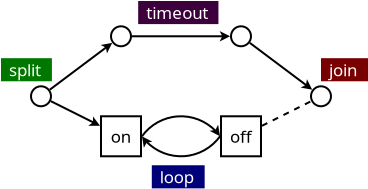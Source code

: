 <?xml version="1.0" encoding="UTF-8"?>
<dia:diagram xmlns:dia="http://www.lysator.liu.se/~alla/dia/">
  <dia:layer name="Background" visible="true" active="true">
    <dia:object type="Standard - Ellipse" version="0" id="O0">
      <dia:attribute name="obj_pos">
        <dia:point val="16.5,11.5"/>
      </dia:attribute>
      <dia:attribute name="obj_bb">
        <dia:rectangle val="16.45,11.45;17.55,12.55"/>
      </dia:attribute>
      <dia:attribute name="elem_corner">
        <dia:point val="16.5,11.5"/>
      </dia:attribute>
      <dia:attribute name="elem_width">
        <dia:real val="1"/>
      </dia:attribute>
      <dia:attribute name="elem_height">
        <dia:real val="1"/>
      </dia:attribute>
    </dia:object>
    <dia:object type="Standard - Ellipse" version="0" id="O1">
      <dia:attribute name="obj_pos">
        <dia:point val="30.5,11.5"/>
      </dia:attribute>
      <dia:attribute name="obj_bb">
        <dia:rectangle val="30.45,11.45;31.55,12.55"/>
      </dia:attribute>
      <dia:attribute name="elem_corner">
        <dia:point val="30.5,11.5"/>
      </dia:attribute>
      <dia:attribute name="elem_width">
        <dia:real val="1"/>
      </dia:attribute>
      <dia:attribute name="elem_height">
        <dia:real val="1"/>
      </dia:attribute>
    </dia:object>
    <dia:object type="Standard - Ellipse" version="0" id="O2">
      <dia:attribute name="obj_pos">
        <dia:point val="20.5,8.5"/>
      </dia:attribute>
      <dia:attribute name="obj_bb">
        <dia:rectangle val="20.45,8.45;21.55,9.55"/>
      </dia:attribute>
      <dia:attribute name="elem_corner">
        <dia:point val="20.5,8.5"/>
      </dia:attribute>
      <dia:attribute name="elem_width">
        <dia:real val="1"/>
      </dia:attribute>
      <dia:attribute name="elem_height">
        <dia:real val="1"/>
      </dia:attribute>
    </dia:object>
    <dia:object type="Standard - Ellipse" version="0" id="O3">
      <dia:attribute name="obj_pos">
        <dia:point val="26.5,8.5"/>
      </dia:attribute>
      <dia:attribute name="obj_bb">
        <dia:rectangle val="26.45,8.45;27.55,9.55"/>
      </dia:attribute>
      <dia:attribute name="elem_corner">
        <dia:point val="26.5,8.5"/>
      </dia:attribute>
      <dia:attribute name="elem_width">
        <dia:real val="1"/>
      </dia:attribute>
      <dia:attribute name="elem_height">
        <dia:real val="1"/>
      </dia:attribute>
    </dia:object>
    <dia:object type="Standard - Line" version="0" id="O4">
      <dia:attribute name="obj_pos">
        <dia:point val="21.545,9"/>
      </dia:attribute>
      <dia:attribute name="obj_bb">
        <dia:rectangle val="21.495,8.738;26.567,9.262"/>
      </dia:attribute>
      <dia:attribute name="conn_endpoints">
        <dia:point val="21.545,9"/>
        <dia:point val="26.455,9"/>
      </dia:attribute>
      <dia:attribute name="numcp">
        <dia:int val="1"/>
      </dia:attribute>
      <dia:attribute name="end_arrow">
        <dia:enum val="22"/>
      </dia:attribute>
      <dia:attribute name="end_arrow_length">
        <dia:real val="0.3"/>
      </dia:attribute>
      <dia:attribute name="end_arrow_width">
        <dia:real val="0.3"/>
      </dia:attribute>
      <dia:connections>
        <dia:connection handle="0" to="O2" connection="8"/>
        <dia:connection handle="1" to="O3" connection="8"/>
      </dia:connections>
    </dia:object>
    <dia:group>
      <dia:object type="Standard - Box" version="0" id="O5">
        <dia:attribute name="obj_pos">
          <dia:point val="20,13"/>
        </dia:attribute>
        <dia:attribute name="obj_bb">
          <dia:rectangle val="19.95,12.95;22.05,15.05"/>
        </dia:attribute>
        <dia:attribute name="elem_corner">
          <dia:point val="20,13"/>
        </dia:attribute>
        <dia:attribute name="elem_width">
          <dia:real val="2"/>
        </dia:attribute>
        <dia:attribute name="elem_height">
          <dia:real val="2"/>
        </dia:attribute>
        <dia:attribute name="show_background">
          <dia:boolean val="true"/>
        </dia:attribute>
      </dia:object>
      <dia:object type="Standard - Text" version="1" id="O6">
        <dia:attribute name="obj_pos">
          <dia:point val="21,14"/>
        </dia:attribute>
        <dia:attribute name="obj_bb">
          <dia:rectangle val="20.473,13.506;21.527,14.494"/>
        </dia:attribute>
        <dia:attribute name="text">
          <dia:composite type="text">
            <dia:attribute name="string">
              <dia:string>#on#</dia:string>
            </dia:attribute>
            <dia:attribute name="font">
              <dia:font family="sans" style="0" name="Helvetica"/>
            </dia:attribute>
            <dia:attribute name="height">
              <dia:real val="1.058"/>
            </dia:attribute>
            <dia:attribute name="pos">
              <dia:point val="21,14.294"/>
            </dia:attribute>
            <dia:attribute name="color">
              <dia:color val="#000000"/>
            </dia:attribute>
            <dia:attribute name="alignment">
              <dia:enum val="1"/>
            </dia:attribute>
          </dia:composite>
        </dia:attribute>
        <dia:attribute name="valign">
          <dia:enum val="2"/>
        </dia:attribute>
        <dia:connections>
          <dia:connection handle="0" to="O5" connection="8"/>
        </dia:connections>
      </dia:object>
    </dia:group>
    <dia:group>
      <dia:object type="Standard - Box" version="0" id="O7">
        <dia:attribute name="obj_pos">
          <dia:point val="26,13"/>
        </dia:attribute>
        <dia:attribute name="obj_bb">
          <dia:rectangle val="25.95,12.95;28.05,15.05"/>
        </dia:attribute>
        <dia:attribute name="elem_corner">
          <dia:point val="26,13"/>
        </dia:attribute>
        <dia:attribute name="elem_width">
          <dia:real val="2"/>
        </dia:attribute>
        <dia:attribute name="elem_height">
          <dia:real val="2"/>
        </dia:attribute>
        <dia:attribute name="show_background">
          <dia:boolean val="true"/>
        </dia:attribute>
      </dia:object>
      <dia:object type="Standard - Text" version="1" id="O8">
        <dia:attribute name="obj_pos">
          <dia:point val="27,14"/>
        </dia:attribute>
        <dia:attribute name="obj_bb">
          <dia:rectangle val="26.45,13.506;27.55,14.494"/>
        </dia:attribute>
        <dia:attribute name="text">
          <dia:composite type="text">
            <dia:attribute name="string">
              <dia:string>#off#</dia:string>
            </dia:attribute>
            <dia:attribute name="font">
              <dia:font family="sans" style="0" name="Helvetica"/>
            </dia:attribute>
            <dia:attribute name="height">
              <dia:real val="1.058"/>
            </dia:attribute>
            <dia:attribute name="pos">
              <dia:point val="27,14.294"/>
            </dia:attribute>
            <dia:attribute name="color">
              <dia:color val="#000000"/>
            </dia:attribute>
            <dia:attribute name="alignment">
              <dia:enum val="1"/>
            </dia:attribute>
          </dia:composite>
        </dia:attribute>
        <dia:attribute name="valign">
          <dia:enum val="2"/>
        </dia:attribute>
        <dia:connections>
          <dia:connection handle="0" to="O7" connection="8"/>
        </dia:connections>
      </dia:object>
    </dia:group>
    <dia:object type="Standard - Line" version="0" id="O9">
      <dia:attribute name="obj_pos">
        <dia:point val="28.049,13.476"/>
      </dia:attribute>
      <dia:attribute name="obj_bb">
        <dia:rectangle val="27.982,12.177;30.579,13.543"/>
      </dia:attribute>
      <dia:attribute name="conn_endpoints">
        <dia:point val="28.049,13.476"/>
        <dia:point val="30.512,12.244"/>
      </dia:attribute>
      <dia:attribute name="numcp">
        <dia:int val="1"/>
      </dia:attribute>
      <dia:attribute name="line_style">
        <dia:enum val="4"/>
      </dia:attribute>
      <dia:attribute name="dashlength">
        <dia:real val="3.0"/>
      </dia:attribute>
      <dia:connections>
        <dia:connection handle="0" to="O7" connection="8"/>
        <dia:connection handle="1" to="O1" connection="8"/>
      </dia:connections>
    </dia:object>
    <dia:object type="Standard - Line" version="0" id="O10">
      <dia:attribute name="obj_pos">
        <dia:point val="27.44,9.33"/>
      </dia:attribute>
      <dia:attribute name="obj_bb">
        <dia:rectangle val="27.37,9.26;30.649,11.74"/>
      </dia:attribute>
      <dia:attribute name="conn_endpoints">
        <dia:point val="27.44,9.33"/>
        <dia:point val="30.56,11.67"/>
      </dia:attribute>
      <dia:attribute name="numcp">
        <dia:int val="1"/>
      </dia:attribute>
      <dia:attribute name="end_arrow">
        <dia:enum val="22"/>
      </dia:attribute>
      <dia:attribute name="end_arrow_length">
        <dia:real val="0.3"/>
      </dia:attribute>
      <dia:attribute name="end_arrow_width">
        <dia:real val="0.3"/>
      </dia:attribute>
      <dia:connections>
        <dia:connection handle="0" to="O3" connection="8"/>
        <dia:connection handle="1" to="O1" connection="8"/>
      </dia:connections>
    </dia:object>
    <dia:object type="Standard - Line" version="0" id="O11">
      <dia:attribute name="obj_pos">
        <dia:point val="17.44,11.67"/>
      </dia:attribute>
      <dia:attribute name="obj_bb">
        <dia:rectangle val="17.37,9.26;20.649,11.74"/>
      </dia:attribute>
      <dia:attribute name="conn_endpoints">
        <dia:point val="17.44,11.67"/>
        <dia:point val="20.56,9.33"/>
      </dia:attribute>
      <dia:attribute name="numcp">
        <dia:int val="1"/>
      </dia:attribute>
      <dia:attribute name="end_arrow">
        <dia:enum val="22"/>
      </dia:attribute>
      <dia:attribute name="end_arrow_length">
        <dia:real val="0.3"/>
      </dia:attribute>
      <dia:attribute name="end_arrow_width">
        <dia:real val="0.3"/>
      </dia:attribute>
      <dia:connections>
        <dia:connection handle="0" to="O0" connection="8"/>
        <dia:connection handle="1" to="O2" connection="8"/>
      </dia:connections>
    </dia:object>
    <dia:object type="Standard - Line" version="0" id="O12">
      <dia:attribute name="obj_pos">
        <dia:point val="17.488,12.244"/>
      </dia:attribute>
      <dia:attribute name="obj_bb">
        <dia:rectangle val="17.421,12.177;20.051,13.546"/>
      </dia:attribute>
      <dia:attribute name="conn_endpoints">
        <dia:point val="17.488,12.244"/>
        <dia:point val="19.951,13.476"/>
      </dia:attribute>
      <dia:attribute name="numcp">
        <dia:int val="1"/>
      </dia:attribute>
      <dia:attribute name="end_arrow">
        <dia:enum val="22"/>
      </dia:attribute>
      <dia:attribute name="end_arrow_length">
        <dia:real val="0.3"/>
      </dia:attribute>
      <dia:attribute name="end_arrow_width">
        <dia:real val="0.3"/>
      </dia:attribute>
      <dia:connections>
        <dia:connection handle="0" to="O0" connection="8"/>
        <dia:connection handle="1" to="O5" connection="8"/>
      </dia:connections>
    </dia:object>
    <dia:object type="Standard - Arc" version="0" id="O13">
      <dia:attribute name="obj_pos">
        <dia:point val="27,14"/>
      </dia:attribute>
      <dia:attribute name="obj_bb">
        <dia:rectangle val="20.95,13.95;27.05,15.05"/>
      </dia:attribute>
      <dia:attribute name="conn_endpoints">
        <dia:point val="27,14"/>
        <dia:point val="21,14"/>
      </dia:attribute>
      <dia:attribute name="curve_distance">
        <dia:real val="-1"/>
      </dia:attribute>
      <dia:attribute name="line_width">
        <dia:real val="0.1"/>
      </dia:attribute>
      <dia:attribute name="end_arrow">
        <dia:enum val="22"/>
      </dia:attribute>
      <dia:attribute name="end_arrow_length">
        <dia:real val="0.3"/>
      </dia:attribute>
      <dia:attribute name="end_arrow_width">
        <dia:real val="0.3"/>
      </dia:attribute>
      <dia:connections>
        <dia:connection handle="0" to="O7" connection="8"/>
        <dia:connection handle="1" to="O5" connection="8"/>
      </dia:connections>
    </dia:object>
    <dia:object type="Standard - Text" version="1" id="O14">
      <dia:attribute name="obj_pos">
        <dia:point val="15,11"/>
      </dia:attribute>
      <dia:attribute name="obj_bb">
        <dia:rectangle val="15,10.213;17.86,11.2"/>
      </dia:attribute>
      <dia:attribute name="text">
        <dia:composite type="text">
          <dia:attribute name="string">
            <dia:string>#  split  #</dia:string>
          </dia:attribute>
          <dia:attribute name="font">
            <dia:font family="sans" style="0" name="Helvetica"/>
          </dia:attribute>
          <dia:attribute name="height">
            <dia:real val="1.058"/>
          </dia:attribute>
          <dia:attribute name="pos">
            <dia:point val="15,11"/>
          </dia:attribute>
          <dia:attribute name="color">
            <dia:color val="#ffffff"/>
          </dia:attribute>
          <dia:attribute name="alignment">
            <dia:enum val="0"/>
          </dia:attribute>
        </dia:composite>
      </dia:attribute>
      <dia:attribute name="valign">
        <dia:enum val="3"/>
      </dia:attribute>
      <dia:attribute name="fill_color">
        <dia:color val="#007800"/>
      </dia:attribute>
      <dia:attribute name="show_background">
        <dia:boolean val="true"/>
      </dia:attribute>
    </dia:object>
    <dia:object type="Standard - Text" version="1" id="O15">
      <dia:attribute name="obj_pos">
        <dia:point val="21.859,8.141"/>
      </dia:attribute>
      <dia:attribute name="obj_bb">
        <dia:rectangle val="21.859,7.354;26.239,8.341"/>
      </dia:attribute>
      <dia:attribute name="text">
        <dia:composite type="text">
          <dia:attribute name="string">
            <dia:string>#  timeout  #</dia:string>
          </dia:attribute>
          <dia:attribute name="font">
            <dia:font family="sans" style="0" name="Helvetica"/>
          </dia:attribute>
          <dia:attribute name="height">
            <dia:real val="1.058"/>
          </dia:attribute>
          <dia:attribute name="pos">
            <dia:point val="21.859,8.141"/>
          </dia:attribute>
          <dia:attribute name="color">
            <dia:color val="#ffffff"/>
          </dia:attribute>
          <dia:attribute name="alignment">
            <dia:enum val="0"/>
          </dia:attribute>
        </dia:composite>
      </dia:attribute>
      <dia:attribute name="valign">
        <dia:enum val="3"/>
      </dia:attribute>
      <dia:attribute name="fill_color">
        <dia:color val="#3c003c"/>
      </dia:attribute>
      <dia:attribute name="show_background">
        <dia:boolean val="true"/>
      </dia:attribute>
    </dia:object>
    <dia:object type="Standard - Text" version="1" id="O16">
      <dia:attribute name="obj_pos">
        <dia:point val="31,11"/>
      </dia:attribute>
      <dia:attribute name="obj_bb">
        <dia:rectangle val="31,10.213;33.605,11.2"/>
      </dia:attribute>
      <dia:attribute name="text">
        <dia:composite type="text">
          <dia:attribute name="string">
            <dia:string>#  join  #</dia:string>
          </dia:attribute>
          <dia:attribute name="font">
            <dia:font family="sans" style="0" name="Helvetica"/>
          </dia:attribute>
          <dia:attribute name="height">
            <dia:real val="1.058"/>
          </dia:attribute>
          <dia:attribute name="pos">
            <dia:point val="31,11"/>
          </dia:attribute>
          <dia:attribute name="color">
            <dia:color val="#ffffff"/>
          </dia:attribute>
          <dia:attribute name="alignment">
            <dia:enum val="0"/>
          </dia:attribute>
        </dia:composite>
      </dia:attribute>
      <dia:attribute name="valign">
        <dia:enum val="3"/>
      </dia:attribute>
      <dia:attribute name="fill_color">
        <dia:color val="#780000"/>
      </dia:attribute>
      <dia:attribute name="show_background">
        <dia:boolean val="true"/>
      </dia:attribute>
    </dia:object>
    <dia:object type="Standard - Arc" version="0" id="O17">
      <dia:attribute name="obj_pos">
        <dia:point val="21,14"/>
      </dia:attribute>
      <dia:attribute name="obj_bb">
        <dia:rectangle val="20.95,12.95;27.05,14.05"/>
      </dia:attribute>
      <dia:attribute name="conn_endpoints">
        <dia:point val="21,14"/>
        <dia:point val="27,14"/>
      </dia:attribute>
      <dia:attribute name="curve_distance">
        <dia:real val="-1"/>
      </dia:attribute>
      <dia:attribute name="line_width">
        <dia:real val="0.1"/>
      </dia:attribute>
      <dia:attribute name="end_arrow">
        <dia:enum val="22"/>
      </dia:attribute>
      <dia:attribute name="end_arrow_length">
        <dia:real val="0.3"/>
      </dia:attribute>
      <dia:attribute name="end_arrow_width">
        <dia:real val="0.3"/>
      </dia:attribute>
      <dia:connections>
        <dia:connection handle="0" to="O5" connection="8"/>
        <dia:connection handle="1" to="O7" connection="8"/>
      </dia:connections>
    </dia:object>
    <dia:object type="Standard - Text" version="1" id="O18">
      <dia:attribute name="obj_pos">
        <dia:point val="22.54,16.354"/>
      </dia:attribute>
      <dia:attribute name="obj_bb">
        <dia:rectangle val="22.54,15.566;25.428,16.554"/>
      </dia:attribute>
      <dia:attribute name="text">
        <dia:composite type="text">
          <dia:attribute name="string">
            <dia:string>#  loop  #</dia:string>
          </dia:attribute>
          <dia:attribute name="font">
            <dia:font family="sans" style="0" name="Helvetica"/>
          </dia:attribute>
          <dia:attribute name="height">
            <dia:real val="1.058"/>
          </dia:attribute>
          <dia:attribute name="pos">
            <dia:point val="22.54,16.354"/>
          </dia:attribute>
          <dia:attribute name="color">
            <dia:color val="#ffffff"/>
          </dia:attribute>
          <dia:attribute name="alignment">
            <dia:enum val="0"/>
          </dia:attribute>
        </dia:composite>
      </dia:attribute>
      <dia:attribute name="valign">
        <dia:enum val="3"/>
      </dia:attribute>
      <dia:attribute name="fill_color">
        <dia:color val="#000078"/>
      </dia:attribute>
      <dia:attribute name="show_background">
        <dia:boolean val="true"/>
      </dia:attribute>
    </dia:object>
  </dia:layer>
</dia:diagram>
